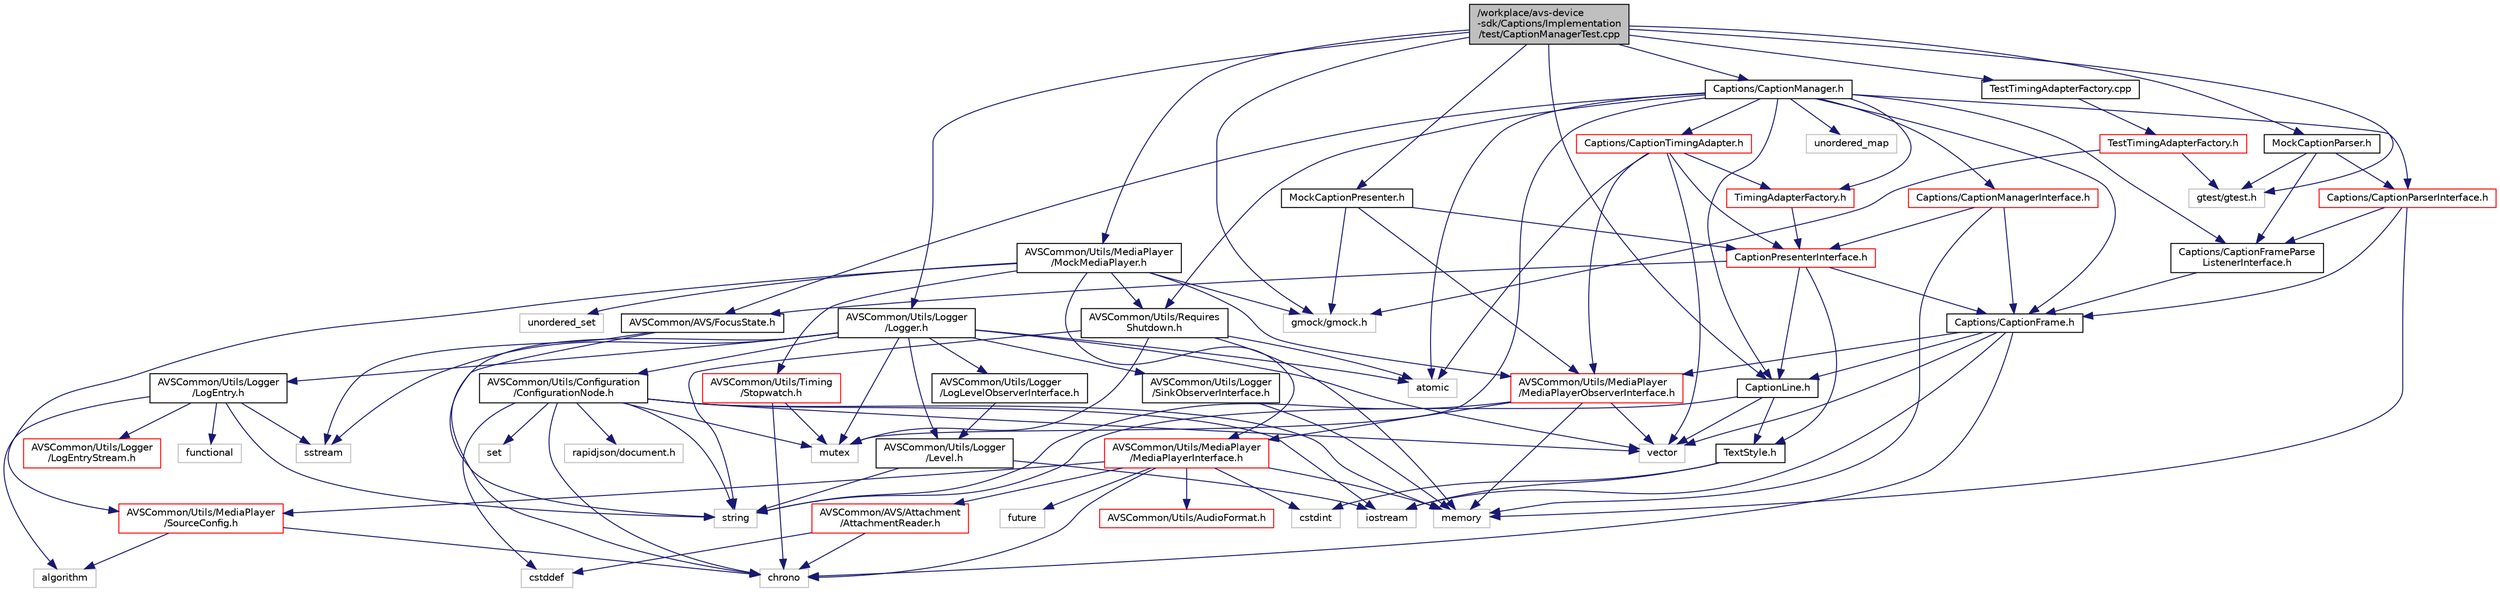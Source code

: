 digraph "/workplace/avs-device-sdk/Captions/Implementation/test/CaptionManagerTest.cpp"
{
  edge [fontname="Helvetica",fontsize="10",labelfontname="Helvetica",labelfontsize="10"];
  node [fontname="Helvetica",fontsize="10",shape=record];
  Node0 [label="/workplace/avs-device\l-sdk/Captions/Implementation\l/test/CaptionManagerTest.cpp",height=0.2,width=0.4,color="black", fillcolor="grey75", style="filled", fontcolor="black"];
  Node0 -> Node1 [color="midnightblue",fontsize="10",style="solid",fontname="Helvetica"];
  Node1 [label="gtest/gtest.h",height=0.2,width=0.4,color="grey75", fillcolor="white", style="filled"];
  Node0 -> Node2 [color="midnightblue",fontsize="10",style="solid",fontname="Helvetica"];
  Node2 [label="gmock/gmock.h",height=0.2,width=0.4,color="grey75", fillcolor="white", style="filled"];
  Node0 -> Node3 [color="midnightblue",fontsize="10",style="solid",fontname="Helvetica"];
  Node3 [label="AVSCommon/Utils/Logger\l/Logger.h",height=0.2,width=0.4,color="black", fillcolor="white", style="filled",URL="$_logger_8h.html"];
  Node3 -> Node4 [color="midnightblue",fontsize="10",style="solid",fontname="Helvetica"];
  Node4 [label="atomic",height=0.2,width=0.4,color="grey75", fillcolor="white", style="filled"];
  Node3 -> Node5 [color="midnightblue",fontsize="10",style="solid",fontname="Helvetica"];
  Node5 [label="chrono",height=0.2,width=0.4,color="grey75", fillcolor="white", style="filled"];
  Node3 -> Node6 [color="midnightblue",fontsize="10",style="solid",fontname="Helvetica"];
  Node6 [label="mutex",height=0.2,width=0.4,color="grey75", fillcolor="white", style="filled"];
  Node3 -> Node7 [color="midnightblue",fontsize="10",style="solid",fontname="Helvetica"];
  Node7 [label="sstream",height=0.2,width=0.4,color="grey75", fillcolor="white", style="filled"];
  Node3 -> Node8 [color="midnightblue",fontsize="10",style="solid",fontname="Helvetica"];
  Node8 [label="vector",height=0.2,width=0.4,color="grey75", fillcolor="white", style="filled"];
  Node3 -> Node9 [color="midnightblue",fontsize="10",style="solid",fontname="Helvetica"];
  Node9 [label="AVSCommon/Utils/Configuration\l/ConfigurationNode.h",height=0.2,width=0.4,color="black", fillcolor="white", style="filled",URL="$_configuration_node_8h.html"];
  Node9 -> Node5 [color="midnightblue",fontsize="10",style="solid",fontname="Helvetica"];
  Node9 -> Node10 [color="midnightblue",fontsize="10",style="solid",fontname="Helvetica"];
  Node10 [label="cstddef",height=0.2,width=0.4,color="grey75", fillcolor="white", style="filled"];
  Node9 -> Node11 [color="midnightblue",fontsize="10",style="solid",fontname="Helvetica"];
  Node11 [label="iostream",height=0.2,width=0.4,color="grey75", fillcolor="white", style="filled"];
  Node9 -> Node12 [color="midnightblue",fontsize="10",style="solid",fontname="Helvetica"];
  Node12 [label="memory",height=0.2,width=0.4,color="grey75", fillcolor="white", style="filled"];
  Node9 -> Node6 [color="midnightblue",fontsize="10",style="solid",fontname="Helvetica"];
  Node9 -> Node13 [color="midnightblue",fontsize="10",style="solid",fontname="Helvetica"];
  Node13 [label="set",height=0.2,width=0.4,color="grey75", fillcolor="white", style="filled"];
  Node9 -> Node14 [color="midnightblue",fontsize="10",style="solid",fontname="Helvetica"];
  Node14 [label="string",height=0.2,width=0.4,color="grey75", fillcolor="white", style="filled"];
  Node9 -> Node8 [color="midnightblue",fontsize="10",style="solid",fontname="Helvetica"];
  Node9 -> Node15 [color="midnightblue",fontsize="10",style="solid",fontname="Helvetica"];
  Node15 [label="rapidjson/document.h",height=0.2,width=0.4,color="grey75", fillcolor="white", style="filled"];
  Node3 -> Node16 [color="midnightblue",fontsize="10",style="solid",fontname="Helvetica"];
  Node16 [label="AVSCommon/Utils/Logger\l/Level.h",height=0.2,width=0.4,color="black", fillcolor="white", style="filled",URL="$_level_8h.html"];
  Node16 -> Node11 [color="midnightblue",fontsize="10",style="solid",fontname="Helvetica"];
  Node16 -> Node14 [color="midnightblue",fontsize="10",style="solid",fontname="Helvetica"];
  Node3 -> Node17 [color="midnightblue",fontsize="10",style="solid",fontname="Helvetica"];
  Node17 [label="AVSCommon/Utils/Logger\l/LogEntry.h",height=0.2,width=0.4,color="black", fillcolor="white", style="filled",URL="$_log_entry_8h.html"];
  Node17 -> Node18 [color="midnightblue",fontsize="10",style="solid",fontname="Helvetica"];
  Node18 [label="algorithm",height=0.2,width=0.4,color="grey75", fillcolor="white", style="filled"];
  Node17 -> Node19 [color="midnightblue",fontsize="10",style="solid",fontname="Helvetica"];
  Node19 [label="functional",height=0.2,width=0.4,color="grey75", fillcolor="white", style="filled"];
  Node17 -> Node7 [color="midnightblue",fontsize="10",style="solid",fontname="Helvetica"];
  Node17 -> Node14 [color="midnightblue",fontsize="10",style="solid",fontname="Helvetica"];
  Node17 -> Node20 [color="midnightblue",fontsize="10",style="solid",fontname="Helvetica"];
  Node20 [label="AVSCommon/Utils/Logger\l/LogEntryStream.h",height=0.2,width=0.4,color="red", fillcolor="white", style="filled",URL="$_log_entry_stream_8h.html"];
  Node3 -> Node24 [color="midnightblue",fontsize="10",style="solid",fontname="Helvetica"];
  Node24 [label="AVSCommon/Utils/Logger\l/LogLevelObserverInterface.h",height=0.2,width=0.4,color="black", fillcolor="white", style="filled",URL="$_log_level_observer_interface_8h.html"];
  Node24 -> Node16 [color="midnightblue",fontsize="10",style="solid",fontname="Helvetica"];
  Node3 -> Node25 [color="midnightblue",fontsize="10",style="solid",fontname="Helvetica"];
  Node25 [label="AVSCommon/Utils/Logger\l/SinkObserverInterface.h",height=0.2,width=0.4,color="black", fillcolor="white", style="filled",URL="$_sink_observer_interface_8h.html"];
  Node25 -> Node12 [color="midnightblue",fontsize="10",style="solid",fontname="Helvetica"];
  Node0 -> Node26 [color="midnightblue",fontsize="10",style="solid",fontname="Helvetica"];
  Node26 [label="AVSCommon/Utils/MediaPlayer\l/MockMediaPlayer.h",height=0.2,width=0.4,color="black", fillcolor="white", style="filled",URL="$_mock_media_player_8h.html"];
  Node26 -> Node27 [color="midnightblue",fontsize="10",style="solid",fontname="Helvetica"];
  Node27 [label="unordered_set",height=0.2,width=0.4,color="grey75", fillcolor="white", style="filled"];
  Node26 -> Node2 [color="midnightblue",fontsize="10",style="solid",fontname="Helvetica"];
  Node26 -> Node28 [color="midnightblue",fontsize="10",style="solid",fontname="Helvetica"];
  Node28 [label="AVSCommon/Utils/MediaPlayer\l/MediaPlayerInterface.h",height=0.2,width=0.4,color="red", fillcolor="white", style="filled",URL="$_media_player_interface_8h.html"];
  Node28 -> Node5 [color="midnightblue",fontsize="10",style="solid",fontname="Helvetica"];
  Node28 -> Node29 [color="midnightblue",fontsize="10",style="solid",fontname="Helvetica"];
  Node29 [label="cstdint",height=0.2,width=0.4,color="grey75", fillcolor="white", style="filled"];
  Node28 -> Node30 [color="midnightblue",fontsize="10",style="solid",fontname="Helvetica"];
  Node30 [label="future",height=0.2,width=0.4,color="grey75", fillcolor="white", style="filled"];
  Node28 -> Node12 [color="midnightblue",fontsize="10",style="solid",fontname="Helvetica"];
  Node28 -> Node31 [color="midnightblue",fontsize="10",style="solid",fontname="Helvetica"];
  Node31 [label="AVSCommon/AVS/Attachment\l/AttachmentReader.h",height=0.2,width=0.4,color="red", fillcolor="white", style="filled",URL="$_attachment_reader_8h.html"];
  Node31 -> Node5 [color="midnightblue",fontsize="10",style="solid",fontname="Helvetica"];
  Node31 -> Node10 [color="midnightblue",fontsize="10",style="solid",fontname="Helvetica"];
  Node28 -> Node33 [color="midnightblue",fontsize="10",style="solid",fontname="Helvetica"];
  Node33 [label="AVSCommon/Utils/AudioFormat.h",height=0.2,width=0.4,color="red", fillcolor="white", style="filled",URL="$_audio_format_8h.html"];
  Node28 -> Node44 [color="midnightblue",fontsize="10",style="solid",fontname="Helvetica"];
  Node44 [label="AVSCommon/Utils/MediaPlayer\l/SourceConfig.h",height=0.2,width=0.4,color="red", fillcolor="white", style="filled",URL="$_source_config_8h.html"];
  Node44 -> Node18 [color="midnightblue",fontsize="10",style="solid",fontname="Helvetica"];
  Node44 -> Node5 [color="midnightblue",fontsize="10",style="solid",fontname="Helvetica"];
  Node26 -> Node46 [color="midnightblue",fontsize="10",style="solid",fontname="Helvetica"];
  Node46 [label="AVSCommon/Utils/MediaPlayer\l/MediaPlayerObserverInterface.h",height=0.2,width=0.4,color="red", fillcolor="white", style="filled",URL="$_media_player_observer_interface_8h.html"];
  Node46 -> Node14 [color="midnightblue",fontsize="10",style="solid",fontname="Helvetica"];
  Node46 -> Node8 [color="midnightblue",fontsize="10",style="solid",fontname="Helvetica"];
  Node46 -> Node12 [color="midnightblue",fontsize="10",style="solid",fontname="Helvetica"];
  Node46 -> Node28 [color="midnightblue",fontsize="10",style="solid",fontname="Helvetica"];
  Node26 -> Node44 [color="midnightblue",fontsize="10",style="solid",fontname="Helvetica"];
  Node26 -> Node48 [color="midnightblue",fontsize="10",style="solid",fontname="Helvetica"];
  Node48 [label="AVSCommon/Utils/Requires\lShutdown.h",height=0.2,width=0.4,color="black", fillcolor="white", style="filled",URL="$_requires_shutdown_8h.html"];
  Node48 -> Node4 [color="midnightblue",fontsize="10",style="solid",fontname="Helvetica"];
  Node48 -> Node12 [color="midnightblue",fontsize="10",style="solid",fontname="Helvetica"];
  Node48 -> Node6 [color="midnightblue",fontsize="10",style="solid",fontname="Helvetica"];
  Node48 -> Node14 [color="midnightblue",fontsize="10",style="solid",fontname="Helvetica"];
  Node26 -> Node49 [color="midnightblue",fontsize="10",style="solid",fontname="Helvetica"];
  Node49 [label="AVSCommon/Utils/Timing\l/Stopwatch.h",height=0.2,width=0.4,color="red", fillcolor="white", style="filled",URL="$_stopwatch_8h.html"];
  Node49 -> Node5 [color="midnightblue",fontsize="10",style="solid",fontname="Helvetica"];
  Node49 -> Node6 [color="midnightblue",fontsize="10",style="solid",fontname="Helvetica"];
  Node0 -> Node51 [color="midnightblue",fontsize="10",style="solid",fontname="Helvetica"];
  Node51 [label="Captions/CaptionManager.h",height=0.2,width=0.4,color="black", fillcolor="white", style="filled",URL="$_caption_manager_8h.html"];
  Node51 -> Node4 [color="midnightblue",fontsize="10",style="solid",fontname="Helvetica"];
  Node51 -> Node6 [color="midnightblue",fontsize="10",style="solid",fontname="Helvetica"];
  Node51 -> Node52 [color="midnightblue",fontsize="10",style="solid",fontname="Helvetica"];
  Node52 [label="unordered_map",height=0.2,width=0.4,color="grey75", fillcolor="white", style="filled"];
  Node51 -> Node53 [color="midnightblue",fontsize="10",style="solid",fontname="Helvetica"];
  Node53 [label="AVSCommon/AVS/FocusState.h",height=0.2,width=0.4,color="black", fillcolor="white", style="filled",URL="$_focus_state_8h.html"];
  Node53 -> Node7 [color="midnightblue",fontsize="10",style="solid",fontname="Helvetica"];
  Node53 -> Node14 [color="midnightblue",fontsize="10",style="solid",fontname="Helvetica"];
  Node51 -> Node48 [color="midnightblue",fontsize="10",style="solid",fontname="Helvetica"];
  Node51 -> Node54 [color="midnightblue",fontsize="10",style="solid",fontname="Helvetica"];
  Node54 [label="Captions/CaptionFrame.h",height=0.2,width=0.4,color="black", fillcolor="white", style="filled",URL="$_caption_frame_8h.html"];
  Node54 -> Node5 [color="midnightblue",fontsize="10",style="solid",fontname="Helvetica"];
  Node54 -> Node11 [color="midnightblue",fontsize="10",style="solid",fontname="Helvetica"];
  Node54 -> Node8 [color="midnightblue",fontsize="10",style="solid",fontname="Helvetica"];
  Node54 -> Node46 [color="midnightblue",fontsize="10",style="solid",fontname="Helvetica"];
  Node54 -> Node55 [color="midnightblue",fontsize="10",style="solid",fontname="Helvetica"];
  Node55 [label="CaptionLine.h",height=0.2,width=0.4,color="black", fillcolor="white", style="filled",URL="$_caption_line_8h.html"];
  Node55 -> Node14 [color="midnightblue",fontsize="10",style="solid",fontname="Helvetica"];
  Node55 -> Node8 [color="midnightblue",fontsize="10",style="solid",fontname="Helvetica"];
  Node55 -> Node56 [color="midnightblue",fontsize="10",style="solid",fontname="Helvetica"];
  Node56 [label="TextStyle.h",height=0.2,width=0.4,color="black", fillcolor="white", style="filled",URL="$_text_style_8h.html"];
  Node56 -> Node29 [color="midnightblue",fontsize="10",style="solid",fontname="Helvetica"];
  Node56 -> Node11 [color="midnightblue",fontsize="10",style="solid",fontname="Helvetica"];
  Node51 -> Node57 [color="midnightblue",fontsize="10",style="solid",fontname="Helvetica"];
  Node57 [label="Captions/CaptionFrameParse\lListenerInterface.h",height=0.2,width=0.4,color="black", fillcolor="white", style="filled",URL="$_caption_frame_parse_listener_interface_8h.html"];
  Node57 -> Node54 [color="midnightblue",fontsize="10",style="solid",fontname="Helvetica"];
  Node51 -> Node55 [color="midnightblue",fontsize="10",style="solid",fontname="Helvetica"];
  Node51 -> Node58 [color="midnightblue",fontsize="10",style="solid",fontname="Helvetica"];
  Node58 [label="Captions/CaptionManagerInterface.h",height=0.2,width=0.4,color="red", fillcolor="white", style="filled",URL="$_caption_manager_interface_8h.html"];
  Node58 -> Node12 [color="midnightblue",fontsize="10",style="solid",fontname="Helvetica"];
  Node58 -> Node54 [color="midnightblue",fontsize="10",style="solid",fontname="Helvetica"];
  Node58 -> Node62 [color="midnightblue",fontsize="10",style="solid",fontname="Helvetica"];
  Node62 [label="CaptionPresenterInterface.h",height=0.2,width=0.4,color="red", fillcolor="white", style="filled",URL="$_caption_presenter_interface_8h.html"];
  Node62 -> Node53 [color="midnightblue",fontsize="10",style="solid",fontname="Helvetica"];
  Node62 -> Node54 [color="midnightblue",fontsize="10",style="solid",fontname="Helvetica"];
  Node62 -> Node55 [color="midnightblue",fontsize="10",style="solid",fontname="Helvetica"];
  Node62 -> Node56 [color="midnightblue",fontsize="10",style="solid",fontname="Helvetica"];
  Node51 -> Node63 [color="midnightblue",fontsize="10",style="solid",fontname="Helvetica"];
  Node63 [label="Captions/CaptionParserInterface.h",height=0.2,width=0.4,color="red", fillcolor="white", style="filled",URL="$_caption_parser_interface_8h.html"];
  Node63 -> Node12 [color="midnightblue",fontsize="10",style="solid",fontname="Helvetica"];
  Node63 -> Node54 [color="midnightblue",fontsize="10",style="solid",fontname="Helvetica"];
  Node63 -> Node57 [color="midnightblue",fontsize="10",style="solid",fontname="Helvetica"];
  Node51 -> Node64 [color="midnightblue",fontsize="10",style="solid",fontname="Helvetica"];
  Node64 [label="Captions/CaptionTimingAdapter.h",height=0.2,width=0.4,color="red", fillcolor="white", style="filled",URL="$_caption_timing_adapter_8h.html"];
  Node64 -> Node4 [color="midnightblue",fontsize="10",style="solid",fontname="Helvetica"];
  Node64 -> Node8 [color="midnightblue",fontsize="10",style="solid",fontname="Helvetica"];
  Node64 -> Node46 [color="midnightblue",fontsize="10",style="solid",fontname="Helvetica"];
  Node64 -> Node62 [color="midnightblue",fontsize="10",style="solid",fontname="Helvetica"];
  Node64 -> Node73 [color="midnightblue",fontsize="10",style="solid",fontname="Helvetica"];
  Node73 [label="TimingAdapterFactory.h",height=0.2,width=0.4,color="red", fillcolor="white", style="filled",URL="$_timing_adapter_factory_8h.html"];
  Node73 -> Node62 [color="midnightblue",fontsize="10",style="solid",fontname="Helvetica"];
  Node51 -> Node73 [color="midnightblue",fontsize="10",style="solid",fontname="Helvetica"];
  Node0 -> Node55 [color="midnightblue",fontsize="10",style="solid",fontname="Helvetica"];
  Node0 -> Node74 [color="midnightblue",fontsize="10",style="solid",fontname="Helvetica"];
  Node74 [label="MockCaptionParser.h",height=0.2,width=0.4,color="black", fillcolor="white", style="filled",URL="$_mock_caption_parser_8h.html"];
  Node74 -> Node1 [color="midnightblue",fontsize="10",style="solid",fontname="Helvetica"];
  Node74 -> Node63 [color="midnightblue",fontsize="10",style="solid",fontname="Helvetica"];
  Node74 -> Node57 [color="midnightblue",fontsize="10",style="solid",fontname="Helvetica"];
  Node0 -> Node75 [color="midnightblue",fontsize="10",style="solid",fontname="Helvetica"];
  Node75 [label="MockCaptionPresenter.h",height=0.2,width=0.4,color="black", fillcolor="white", style="filled",URL="$_mock_caption_presenter_8h.html"];
  Node75 -> Node2 [color="midnightblue",fontsize="10",style="solid",fontname="Helvetica"];
  Node75 -> Node46 [color="midnightblue",fontsize="10",style="solid",fontname="Helvetica"];
  Node75 -> Node62 [color="midnightblue",fontsize="10",style="solid",fontname="Helvetica"];
  Node0 -> Node76 [color="midnightblue",fontsize="10",style="solid",fontname="Helvetica"];
  Node76 [label="TestTimingAdapterFactory.cpp",height=0.2,width=0.4,color="black", fillcolor="white", style="filled",URL="$_test_timing_adapter_factory_8cpp.html"];
  Node76 -> Node77 [color="midnightblue",fontsize="10",style="solid",fontname="Helvetica"];
  Node77 [label="TestTimingAdapterFactory.h",height=0.2,width=0.4,color="red", fillcolor="white", style="filled",URL="$_test_timing_adapter_factory_8h.html"];
  Node77 -> Node1 [color="midnightblue",fontsize="10",style="solid",fontname="Helvetica"];
  Node77 -> Node2 [color="midnightblue",fontsize="10",style="solid",fontname="Helvetica"];
}
